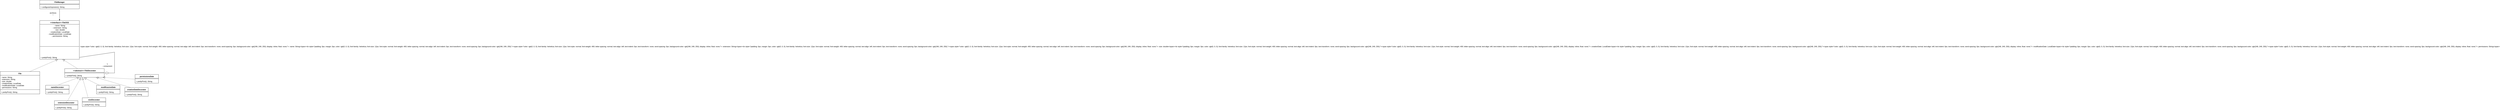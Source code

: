 <mxfile version="17.4.5" type="github">
  <diagram id="l77j4i7QWaRJAyjjo0qU" name="Page-1">
    <mxGraphModel dx="702" dy="761" grid="1" gridSize="10" guides="1" tooltips="1" connect="1" arrows="1" fold="1" page="1" pageScale="1" pageWidth="827" pageHeight="1169" math="0" shadow="0">
      <root>
        <mxCell id="0" />
        <mxCell id="1" parent="0" />
        <mxCell id="SeV-v2TPjP1rSD6XUnYB-1" value="&lt;&lt;interface&gt;&gt; FileOO2" style="swimlane;fontStyle=1;align=center;verticalAlign=top;childLayout=stackLayout;horizontal=1;startSize=26;horizontalStack=0;resizeParent=1;resizeParentMax=0;resizeLast=0;collapsible=1;marginBottom=0;" parent="1" vertex="1">
          <mxGeometry x="280" y="170" width="270" height="266" as="geometry" />
        </mxCell>
        <mxCell id="biVh_dBmkdVdkPoWTslJ-1" value="&lt;span style=&quot;text-align: left&quot;&gt;- name: String&lt;/span&gt;&lt;br style=&quot;padding: 0px ; margin: 0px ; text-align: left&quot;&gt;&lt;span style=&quot;text-align: left&quot;&gt;- extension: String&lt;/span&gt;&lt;br style=&quot;padding: 0px ; margin: 0px ; text-align: left&quot;&gt;&lt;span style=&quot;text-align: left&quot;&gt;- size: double&lt;/span&gt;&lt;br style=&quot;padding: 0px ; margin: 0px ; text-align: left&quot;&gt;&lt;span style=&quot;text-align: left&quot;&gt;- creationDate: LocalDate&lt;/span&gt;&lt;br style=&quot;padding: 0px ; margin: 0px ; text-align: left&quot;&gt;&lt;span style=&quot;text-align: left&quot;&gt;- modificationDate: LocalDate&lt;/span&gt;&lt;br style=&quot;padding: 0px ; margin: 0px ; text-align: left&quot;&gt;&lt;span style=&quot;text-align: left&quot;&gt;- permissions: String&lt;/span&gt;" style="text;html=1;align=center;verticalAlign=middle;resizable=0;points=[];autosize=1;strokeColor=none;fillColor=none;" vertex="1" parent="SeV-v2TPjP1rSD6XUnYB-1">
          <mxGeometry y="26" width="270" height="90" as="geometry" />
        </mxCell>
        <mxCell id="SeV-v2TPjP1rSD6XUnYB-3" value="&#xa;&#xa;&lt;span style=&quot;color: rgb(0, 0, 0); font-family: helvetica; font-size: 12px; font-style: normal; font-weight: 400; letter-spacing: normal; text-align: left; text-indent: 0px; text-transform: none; word-spacing: 0px; background-color: rgb(248, 249, 250); display: inline; float: none;&quot;&gt;- name: String&lt;/span&gt;&lt;br style=&quot;padding: 0px; margin: 0px; color: rgb(0, 0, 0); font-family: helvetica; font-size: 12px; font-style: normal; font-weight: 400; letter-spacing: normal; text-align: left; text-indent: 0px; text-transform: none; word-spacing: 0px; background-color: rgb(248, 249, 250);&quot;&gt;&lt;span style=&quot;color: rgb(0, 0, 0); font-family: helvetica; font-size: 12px; font-style: normal; font-weight: 400; letter-spacing: normal; text-align: left; text-indent: 0px; text-transform: none; word-spacing: 0px; background-color: rgb(248, 249, 250); display: inline; float: none;&quot;&gt;- extension: String&lt;/span&gt;&lt;br style=&quot;padding: 0px; margin: 0px; color: rgb(0, 0, 0); font-family: helvetica; font-size: 12px; font-style: normal; font-weight: 400; letter-spacing: normal; text-align: left; text-indent: 0px; text-transform: none; word-spacing: 0px; background-color: rgb(248, 249, 250);&quot;&gt;&lt;span style=&quot;color: rgb(0, 0, 0); font-family: helvetica; font-size: 12px; font-style: normal; font-weight: 400; letter-spacing: normal; text-align: left; text-indent: 0px; text-transform: none; word-spacing: 0px; background-color: rgb(248, 249, 250); display: inline; float: none;&quot;&gt;- size: double&lt;/span&gt;&lt;br style=&quot;padding: 0px; margin: 0px; color: rgb(0, 0, 0); font-family: helvetica; font-size: 12px; font-style: normal; font-weight: 400; letter-spacing: normal; text-align: left; text-indent: 0px; text-transform: none; word-spacing: 0px; background-color: rgb(248, 249, 250);&quot;&gt;&lt;span style=&quot;color: rgb(0, 0, 0); font-family: helvetica; font-size: 12px; font-style: normal; font-weight: 400; letter-spacing: normal; text-align: left; text-indent: 0px; text-transform: none; word-spacing: 0px; background-color: rgb(248, 249, 250); display: inline; float: none;&quot;&gt;- creationDate: LocalDate&lt;/span&gt;&lt;br style=&quot;padding: 0px; margin: 0px; color: rgb(0, 0, 0); font-family: helvetica; font-size: 12px; font-style: normal; font-weight: 400; letter-spacing: normal; text-align: left; text-indent: 0px; text-transform: none; word-spacing: 0px; background-color: rgb(248, 249, 250);&quot;&gt;&lt;span style=&quot;color: rgb(0, 0, 0); font-family: helvetica; font-size: 12px; font-style: normal; font-weight: 400; letter-spacing: normal; text-align: left; text-indent: 0px; text-transform: none; word-spacing: 0px; background-color: rgb(248, 249, 250); display: inline; float: none;&quot;&gt;- modificationDate: LocalDate&lt;/span&gt;&lt;br style=&quot;padding: 0px; margin: 0px; color: rgb(0, 0, 0); font-family: helvetica; font-size: 12px; font-style: normal; font-weight: 400; letter-spacing: normal; text-align: left; text-indent: 0px; text-transform: none; word-spacing: 0px; background-color: rgb(248, 249, 250);&quot;&gt;&lt;span style=&quot;color: rgb(0, 0, 0); font-family: helvetica; font-size: 12px; font-style: normal; font-weight: 400; letter-spacing: normal; text-align: left; text-indent: 0px; text-transform: none; word-spacing: 0px; background-color: rgb(248, 249, 250); display: inline; float: none;&quot;&gt;- permissions: String&lt;/span&gt;&#xa;&#xa;" style="line;strokeWidth=1;fillColor=none;align=left;verticalAlign=middle;spacingTop=-1;spacingLeft=3;spacingRight=3;rotatable=0;labelPosition=right;points=[];portConstraint=eastwest;" parent="SeV-v2TPjP1rSD6XUnYB-1" vertex="1">
          <mxGeometry y="116" width="270" height="124" as="geometry" />
        </mxCell>
        <mxCell id="SeV-v2TPjP1rSD6XUnYB-4" value="+ prettyPrint(): String" style="text;strokeColor=none;fillColor=none;align=left;verticalAlign=top;spacingLeft=4;spacingRight=4;overflow=hidden;rotatable=0;points=[[0,0.5],[1,0.5]];portConstraint=eastwest;" parent="SeV-v2TPjP1rSD6XUnYB-1" vertex="1">
          <mxGeometry y="240" width="270" height="26" as="geometry" />
        </mxCell>
        <mxCell id="SeV-v2TPjP1rSD6XUnYB-21" style="edgeStyle=orthogonalEdgeStyle;rounded=0;orthogonalLoop=1;jettySize=auto;html=1;" parent="1" source="SeV-v2TPjP1rSD6XUnYB-5" target="SeV-v2TPjP1rSD6XUnYB-1" edge="1">
          <mxGeometry relative="1" as="geometry" />
        </mxCell>
        <mxCell id="SeV-v2TPjP1rSD6XUnYB-5" value="FileManager" style="swimlane;fontStyle=1;align=center;verticalAlign=top;childLayout=stackLayout;horizontal=1;startSize=26;horizontalStack=0;resizeParent=1;resizeParentMax=0;resizeLast=0;collapsible=1;marginBottom=0;" parent="1" vertex="1">
          <mxGeometry x="280" y="30" width="270" height="60" as="geometry" />
        </mxCell>
        <mxCell id="SeV-v2TPjP1rSD6XUnYB-7" value="" style="line;strokeWidth=1;fillColor=none;align=left;verticalAlign=middle;spacingTop=-1;spacingLeft=3;spacingRight=3;rotatable=0;labelPosition=right;points=[];portConstraint=eastwest;" parent="SeV-v2TPjP1rSD6XUnYB-5" vertex="1">
          <mxGeometry y="26" width="270" height="8" as="geometry" />
        </mxCell>
        <mxCell id="SeV-v2TPjP1rSD6XUnYB-8" value="+ configurarImpresion(): String" style="text;strokeColor=none;fillColor=none;align=left;verticalAlign=top;spacingLeft=4;spacingRight=4;overflow=hidden;rotatable=0;points=[[0,0.5],[1,0.5]];portConstraint=eastwest;" parent="SeV-v2TPjP1rSD6XUnYB-5" vertex="1">
          <mxGeometry y="34" width="270" height="26" as="geometry" />
        </mxCell>
        <mxCell id="SeV-v2TPjP1rSD6XUnYB-9" value="File" style="swimlane;fontStyle=1;align=center;verticalAlign=top;childLayout=stackLayout;horizontal=1;startSize=26;horizontalStack=0;resizeParent=1;resizeParentMax=0;resizeLast=0;collapsible=1;marginBottom=0;" parent="1" vertex="1">
          <mxGeometry x="10" y="520" width="270" height="154" as="geometry" />
        </mxCell>
        <mxCell id="SeV-v2TPjP1rSD6XUnYB-10" value="- name: String&#xa;- extension: String&#xa;- size: double&#xa;- creationDate: LocalDate&#xa;- modificationDate: LocalDate&#xa;- permissions: String" style="text;strokeColor=none;fillColor=none;align=left;verticalAlign=top;spacingLeft=4;spacingRight=4;overflow=hidden;rotatable=0;points=[[0,0.5],[1,0.5]];portConstraint=eastwest;" parent="SeV-v2TPjP1rSD6XUnYB-9" vertex="1">
          <mxGeometry y="26" width="270" height="94" as="geometry" />
        </mxCell>
        <mxCell id="SeV-v2TPjP1rSD6XUnYB-11" value="" style="line;strokeWidth=1;fillColor=none;align=left;verticalAlign=middle;spacingTop=-1;spacingLeft=3;spacingRight=3;rotatable=0;labelPosition=right;points=[];portConstraint=eastwest;" parent="SeV-v2TPjP1rSD6XUnYB-9" vertex="1">
          <mxGeometry y="120" width="270" height="8" as="geometry" />
        </mxCell>
        <mxCell id="SeV-v2TPjP1rSD6XUnYB-12" value="+ prettyPrint(): String" style="text;strokeColor=none;fillColor=none;align=left;verticalAlign=top;spacingLeft=4;spacingRight=4;overflow=hidden;rotatable=0;points=[[0,0.5],[1,0.5]];portConstraint=eastwest;" parent="SeV-v2TPjP1rSD6XUnYB-9" vertex="1">
          <mxGeometry y="128" width="270" height="26" as="geometry" />
        </mxCell>
        <mxCell id="SeV-v2TPjP1rSD6XUnYB-14" value="" style="endArrow=block;dashed=1;endFill=0;endSize=12;html=1;rounded=0;entryX=0.456;entryY=1.038;entryDx=0;entryDy=0;entryPerimeter=0;exitX=0.75;exitY=0;exitDx=0;exitDy=0;" parent="1" source="SeV-v2TPjP1rSD6XUnYB-9" target="SeV-v2TPjP1rSD6XUnYB-4" edge="1">
          <mxGeometry width="160" relative="1" as="geometry">
            <mxPoint x="230" y="510" as="sourcePoint" />
            <mxPoint x="440" y="390" as="targetPoint" />
          </mxGeometry>
        </mxCell>
        <mxCell id="SeV-v2TPjP1rSD6XUnYB-15" value="&lt;&lt;abstract&gt;&gt; FileDecorator" style="swimlane;fontStyle=1;align=center;verticalAlign=top;childLayout=stackLayout;horizontal=1;startSize=26;horizontalStack=0;resizeParent=1;resizeParentMax=0;resizeLast=0;collapsible=1;marginBottom=0;" parent="1" vertex="1">
          <mxGeometry x="450" y="500" width="270" height="60" as="geometry" />
        </mxCell>
        <mxCell id="SeV-v2TPjP1rSD6XUnYB-16" value="" style="line;strokeWidth=1;fillColor=none;align=left;verticalAlign=middle;spacingTop=-1;spacingLeft=3;spacingRight=3;rotatable=0;labelPosition=right;points=[];portConstraint=eastwest;" parent="SeV-v2TPjP1rSD6XUnYB-15" vertex="1">
          <mxGeometry y="26" width="270" height="8" as="geometry" />
        </mxCell>
        <mxCell id="SeV-v2TPjP1rSD6XUnYB-17" value="+ prettyPrint(): String" style="text;strokeColor=none;fillColor=none;align=left;verticalAlign=top;spacingLeft=4;spacingRight=4;overflow=hidden;rotatable=0;points=[[0,0.5],[1,0.5]];portConstraint=eastwest;" parent="SeV-v2TPjP1rSD6XUnYB-15" vertex="1">
          <mxGeometry y="34" width="270" height="26" as="geometry" />
        </mxCell>
        <mxCell id="SeV-v2TPjP1rSD6XUnYB-18" value="" style="endArrow=block;dashed=1;endFill=0;endSize=12;html=1;rounded=0;" parent="1" source="SeV-v2TPjP1rSD6XUnYB-15" target="SeV-v2TPjP1rSD6XUnYB-4" edge="1">
          <mxGeometry width="160" relative="1" as="geometry">
            <mxPoint x="222.5" y="530" as="sourcePoint" />
            <mxPoint x="413.12" y="410.988" as="targetPoint" />
          </mxGeometry>
        </mxCell>
        <mxCell id="SeV-v2TPjP1rSD6XUnYB-19" value="" style="endArrow=diamondThin;endFill=0;endSize=24;html=1;rounded=0;entryX=1.015;entryY=-0.154;entryDx=0;entryDy=0;entryPerimeter=0;exitX=1;exitY=0.5;exitDx=0;exitDy=0;" parent="1" source="SeV-v2TPjP1rSD6XUnYB-4" target="SeV-v2TPjP1rSD6XUnYB-17" edge="1">
          <mxGeometry width="160" relative="1" as="geometry">
            <mxPoint x="420" y="390" as="sourcePoint" />
            <mxPoint x="580" y="390" as="targetPoint" />
            <Array as="points">
              <mxPoint x="790" y="387" />
              <mxPoint x="790" y="530" />
            </Array>
          </mxGeometry>
        </mxCell>
        <mxCell id="SeV-v2TPjP1rSD6XUnYB-20" value="&amp;nbsp;1&amp;nbsp;&lt;br&gt;- component" style="text;html=1;align=center;verticalAlign=middle;resizable=0;points=[];autosize=1;strokeColor=none;fillColor=none;" parent="1" vertex="1">
          <mxGeometry x="700" y="460" width="80" height="30" as="geometry" />
        </mxCell>
        <mxCell id="SeV-v2TPjP1rSD6XUnYB-22" value="archivos&lt;br&gt;*" style="text;html=1;align=center;verticalAlign=middle;resizable=0;points=[];autosize=1;strokeColor=none;fillColor=none;" parent="1" vertex="1">
          <mxGeometry x="340" y="110" width="60" height="30" as="geometry" />
        </mxCell>
        <mxCell id="SeV-v2TPjP1rSD6XUnYB-23" value="nameDecorator" style="swimlane;fontStyle=1;align=center;verticalAlign=top;childLayout=stackLayout;horizontal=1;startSize=26;horizontalStack=0;resizeParent=1;resizeParentMax=0;resizeLast=0;collapsible=1;marginBottom=0;" parent="1" vertex="1">
          <mxGeometry x="320" y="614" width="160" height="60" as="geometry" />
        </mxCell>
        <mxCell id="SeV-v2TPjP1rSD6XUnYB-25" value="" style="line;strokeWidth=1;fillColor=none;align=left;verticalAlign=middle;spacingTop=-1;spacingLeft=3;spacingRight=3;rotatable=0;labelPosition=right;points=[];portConstraint=eastwest;" parent="SeV-v2TPjP1rSD6XUnYB-23" vertex="1">
          <mxGeometry y="26" width="160" height="8" as="geometry" />
        </mxCell>
        <mxCell id="SeV-v2TPjP1rSD6XUnYB-26" value="+ prettyPrint(): String" style="text;strokeColor=none;fillColor=none;align=left;verticalAlign=top;spacingLeft=4;spacingRight=4;overflow=hidden;rotatable=0;points=[[0,0.5],[1,0.5]];portConstraint=eastwest;" parent="SeV-v2TPjP1rSD6XUnYB-23" vertex="1">
          <mxGeometry y="34" width="160" height="26" as="geometry" />
        </mxCell>
        <mxCell id="SeV-v2TPjP1rSD6XUnYB-27" value="extensionDecorator" style="swimlane;fontStyle=1;align=center;verticalAlign=top;childLayout=stackLayout;horizontal=1;startSize=26;horizontalStack=0;resizeParent=1;resizeParentMax=0;resizeLast=0;collapsible=1;marginBottom=0;" parent="1" vertex="1">
          <mxGeometry x="380" y="720" width="160" height="60" as="geometry" />
        </mxCell>
        <mxCell id="SeV-v2TPjP1rSD6XUnYB-28" value="" style="line;strokeWidth=1;fillColor=none;align=left;verticalAlign=middle;spacingTop=-1;spacingLeft=3;spacingRight=3;rotatable=0;labelPosition=right;points=[];portConstraint=eastwest;" parent="SeV-v2TPjP1rSD6XUnYB-27" vertex="1">
          <mxGeometry y="26" width="160" height="8" as="geometry" />
        </mxCell>
        <mxCell id="SeV-v2TPjP1rSD6XUnYB-29" value="+ prettyPrint(): String" style="text;strokeColor=none;fillColor=none;align=left;verticalAlign=top;spacingLeft=4;spacingRight=4;overflow=hidden;rotatable=0;points=[[0,0.5],[1,0.5]];portConstraint=eastwest;" parent="SeV-v2TPjP1rSD6XUnYB-27" vertex="1">
          <mxGeometry y="34" width="160" height="26" as="geometry" />
        </mxCell>
        <mxCell id="SeV-v2TPjP1rSD6XUnYB-30" value="sizeDecorator" style="swimlane;fontStyle=1;align=center;verticalAlign=top;childLayout=stackLayout;horizontal=1;startSize=26;horizontalStack=0;resizeParent=1;resizeParentMax=0;resizeLast=0;collapsible=1;marginBottom=0;" parent="1" vertex="1">
          <mxGeometry x="570" y="700" width="160" height="60" as="geometry" />
        </mxCell>
        <mxCell id="SeV-v2TPjP1rSD6XUnYB-31" value="" style="line;strokeWidth=1;fillColor=none;align=left;verticalAlign=middle;spacingTop=-1;spacingLeft=3;spacingRight=3;rotatable=0;labelPosition=right;points=[];portConstraint=eastwest;" parent="SeV-v2TPjP1rSD6XUnYB-30" vertex="1">
          <mxGeometry y="26" width="160" height="8" as="geometry" />
        </mxCell>
        <mxCell id="SeV-v2TPjP1rSD6XUnYB-32" value="+ prettyPrint(): String" style="text;strokeColor=none;fillColor=none;align=left;verticalAlign=top;spacingLeft=4;spacingRight=4;overflow=hidden;rotatable=0;points=[[0,0.5],[1,0.5]];portConstraint=eastwest;" parent="SeV-v2TPjP1rSD6XUnYB-30" vertex="1">
          <mxGeometry y="34" width="160" height="26" as="geometry" />
        </mxCell>
        <mxCell id="SeV-v2TPjP1rSD6XUnYB-33" value="creationDateDecorator" style="swimlane;fontStyle=1;align=center;verticalAlign=top;childLayout=stackLayout;horizontal=1;startSize=26;horizontalStack=0;resizeParent=1;resizeParentMax=0;resizeLast=0;collapsible=1;marginBottom=0;" parent="1" vertex="1">
          <mxGeometry x="860" y="630" width="160" height="60" as="geometry" />
        </mxCell>
        <mxCell id="SeV-v2TPjP1rSD6XUnYB-34" value="" style="line;strokeWidth=1;fillColor=none;align=left;verticalAlign=middle;spacingTop=-1;spacingLeft=3;spacingRight=3;rotatable=0;labelPosition=right;points=[];portConstraint=eastwest;" parent="SeV-v2TPjP1rSD6XUnYB-33" vertex="1">
          <mxGeometry y="26" width="160" height="8" as="geometry" />
        </mxCell>
        <mxCell id="SeV-v2TPjP1rSD6XUnYB-35" value="+ prettyPrint(): String" style="text;strokeColor=none;fillColor=none;align=left;verticalAlign=top;spacingLeft=4;spacingRight=4;overflow=hidden;rotatable=0;points=[[0,0.5],[1,0.5]];portConstraint=eastwest;" parent="SeV-v2TPjP1rSD6XUnYB-33" vertex="1">
          <mxGeometry y="34" width="160" height="26" as="geometry" />
        </mxCell>
        <mxCell id="SeV-v2TPjP1rSD6XUnYB-36" value="modificacionDate" style="swimlane;fontStyle=1;align=center;verticalAlign=top;childLayout=stackLayout;horizontal=1;startSize=26;horizontalStack=0;resizeParent=1;resizeParentMax=0;resizeLast=0;collapsible=1;marginBottom=0;" parent="1" vertex="1">
          <mxGeometry x="667" y="614" width="160" height="60" as="geometry" />
        </mxCell>
        <mxCell id="SeV-v2TPjP1rSD6XUnYB-37" value="" style="line;strokeWidth=1;fillColor=none;align=left;verticalAlign=middle;spacingTop=-1;spacingLeft=3;spacingRight=3;rotatable=0;labelPosition=right;points=[];portConstraint=eastwest;" parent="SeV-v2TPjP1rSD6XUnYB-36" vertex="1">
          <mxGeometry y="26" width="160" height="8" as="geometry" />
        </mxCell>
        <mxCell id="SeV-v2TPjP1rSD6XUnYB-38" value="+ prettyPrint(): String" style="text;strokeColor=none;fillColor=none;align=left;verticalAlign=top;spacingLeft=4;spacingRight=4;overflow=hidden;rotatable=0;points=[[0,0.5],[1,0.5]];portConstraint=eastwest;" parent="SeV-v2TPjP1rSD6XUnYB-36" vertex="1">
          <mxGeometry y="34" width="160" height="26" as="geometry" />
        </mxCell>
        <mxCell id="SeV-v2TPjP1rSD6XUnYB-39" value="permissionsDate" style="swimlane;fontStyle=1;align=center;verticalAlign=top;childLayout=stackLayout;horizontal=1;startSize=26;horizontalStack=0;resizeParent=1;resizeParentMax=0;resizeLast=0;collapsible=1;marginBottom=0;" parent="1" vertex="1">
          <mxGeometry x="930" y="540" width="160" height="60" as="geometry" />
        </mxCell>
        <mxCell id="SeV-v2TPjP1rSD6XUnYB-40" value="" style="line;strokeWidth=1;fillColor=none;align=left;verticalAlign=middle;spacingTop=-1;spacingLeft=3;spacingRight=3;rotatable=0;labelPosition=right;points=[];portConstraint=eastwest;" parent="SeV-v2TPjP1rSD6XUnYB-39" vertex="1">
          <mxGeometry y="26" width="160" height="8" as="geometry" />
        </mxCell>
        <mxCell id="SeV-v2TPjP1rSD6XUnYB-41" value="+ prettyPrint(): String" style="text;strokeColor=none;fillColor=none;align=left;verticalAlign=top;spacingLeft=4;spacingRight=4;overflow=hidden;rotatable=0;points=[[0,0.5],[1,0.5]];portConstraint=eastwest;" parent="SeV-v2TPjP1rSD6XUnYB-39" vertex="1">
          <mxGeometry y="34" width="160" height="26" as="geometry" />
        </mxCell>
        <mxCell id="SeV-v2TPjP1rSD6XUnYB-42" value="" style="endArrow=block;dashed=1;endFill=0;endSize=12;html=1;rounded=0;" parent="1" target="SeV-v2TPjP1rSD6XUnYB-17" edge="1">
          <mxGeometry width="160" relative="1" as="geometry">
            <mxPoint x="410" y="610" as="sourcePoint" />
            <mxPoint x="413.12" y="410.988" as="targetPoint" />
          </mxGeometry>
        </mxCell>
        <mxCell id="SeV-v2TPjP1rSD6XUnYB-43" value="" style="endArrow=block;dashed=1;endFill=0;endSize=12;html=1;rounded=0;exitX=0.563;exitY=0;exitDx=0;exitDy=0;exitPerimeter=0;entryX=0.411;entryY=1.115;entryDx=0;entryDy=0;entryPerimeter=0;" parent="1" source="SeV-v2TPjP1rSD6XUnYB-27" target="SeV-v2TPjP1rSD6XUnYB-17" edge="1">
          <mxGeometry width="160" relative="1" as="geometry">
            <mxPoint x="420" y="620" as="sourcePoint" />
            <mxPoint x="550" y="560" as="targetPoint" />
          </mxGeometry>
        </mxCell>
        <mxCell id="SeV-v2TPjP1rSD6XUnYB-44" value="" style="endArrow=block;dashed=1;endFill=0;endSize=12;html=1;rounded=0;exitX=0.25;exitY=0;exitDx=0;exitDy=0;entryX=0.448;entryY=1.077;entryDx=0;entryDy=0;entryPerimeter=0;" parent="1" source="SeV-v2TPjP1rSD6XUnYB-30" target="SeV-v2TPjP1rSD6XUnYB-17" edge="1">
          <mxGeometry width="160" relative="1" as="geometry">
            <mxPoint x="480.08" y="730" as="sourcePoint" />
            <mxPoint x="572.05" y="574.004" as="targetPoint" />
          </mxGeometry>
        </mxCell>
        <mxCell id="SeV-v2TPjP1rSD6XUnYB-45" value="" style="endArrow=block;dashed=1;endFill=0;endSize=12;html=1;rounded=0;entryX=0.493;entryY=1.115;entryDx=0;entryDy=0;entryPerimeter=0;" parent="1" source="SeV-v2TPjP1rSD6XUnYB-36" target="SeV-v2TPjP1rSD6XUnYB-17" edge="1">
          <mxGeometry width="160" relative="1" as="geometry">
            <mxPoint x="480.08" y="730" as="sourcePoint" />
            <mxPoint x="570.97" y="572.99" as="targetPoint" />
          </mxGeometry>
        </mxCell>
        <mxCell id="SeV-v2TPjP1rSD6XUnYB-46" value="" style="endArrow=block;dashed=1;endFill=0;endSize=12;html=1;rounded=0;entryX=0.793;entryY=1;entryDx=0;entryDy=0;entryPerimeter=0;exitX=0.25;exitY=0;exitDx=0;exitDy=0;" parent="1" source="SeV-v2TPjP1rSD6XUnYB-33" target="SeV-v2TPjP1rSD6XUnYB-17" edge="1">
          <mxGeometry width="160" relative="1" as="geometry">
            <mxPoint x="696.307" y="624" as="sourcePoint" />
            <mxPoint x="593.11" y="572.99" as="targetPoint" />
          </mxGeometry>
        </mxCell>
        <mxCell id="SeV-v2TPjP1rSD6XUnYB-47" value="" style="endArrow=block;dashed=1;endFill=0;endSize=12;html=1;rounded=0;exitX=-0.019;exitY=-0.077;exitDx=0;exitDy=0;exitPerimeter=0;" parent="1" source="SeV-v2TPjP1rSD6XUnYB-41" edge="1">
          <mxGeometry width="160" relative="1" as="geometry">
            <mxPoint x="910" y="640" as="sourcePoint" />
            <mxPoint x="710" y="560" as="targetPoint" />
          </mxGeometry>
        </mxCell>
      </root>
    </mxGraphModel>
  </diagram>
</mxfile>
